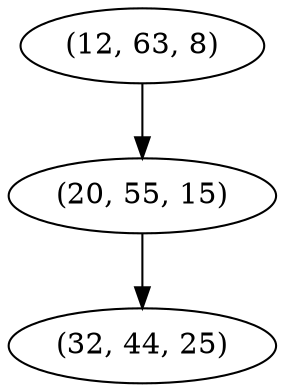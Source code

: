 digraph tree {
    "(12, 63, 8)";
    "(20, 55, 15)";
    "(32, 44, 25)";
    "(12, 63, 8)" -> "(20, 55, 15)";
    "(20, 55, 15)" -> "(32, 44, 25)";
}
